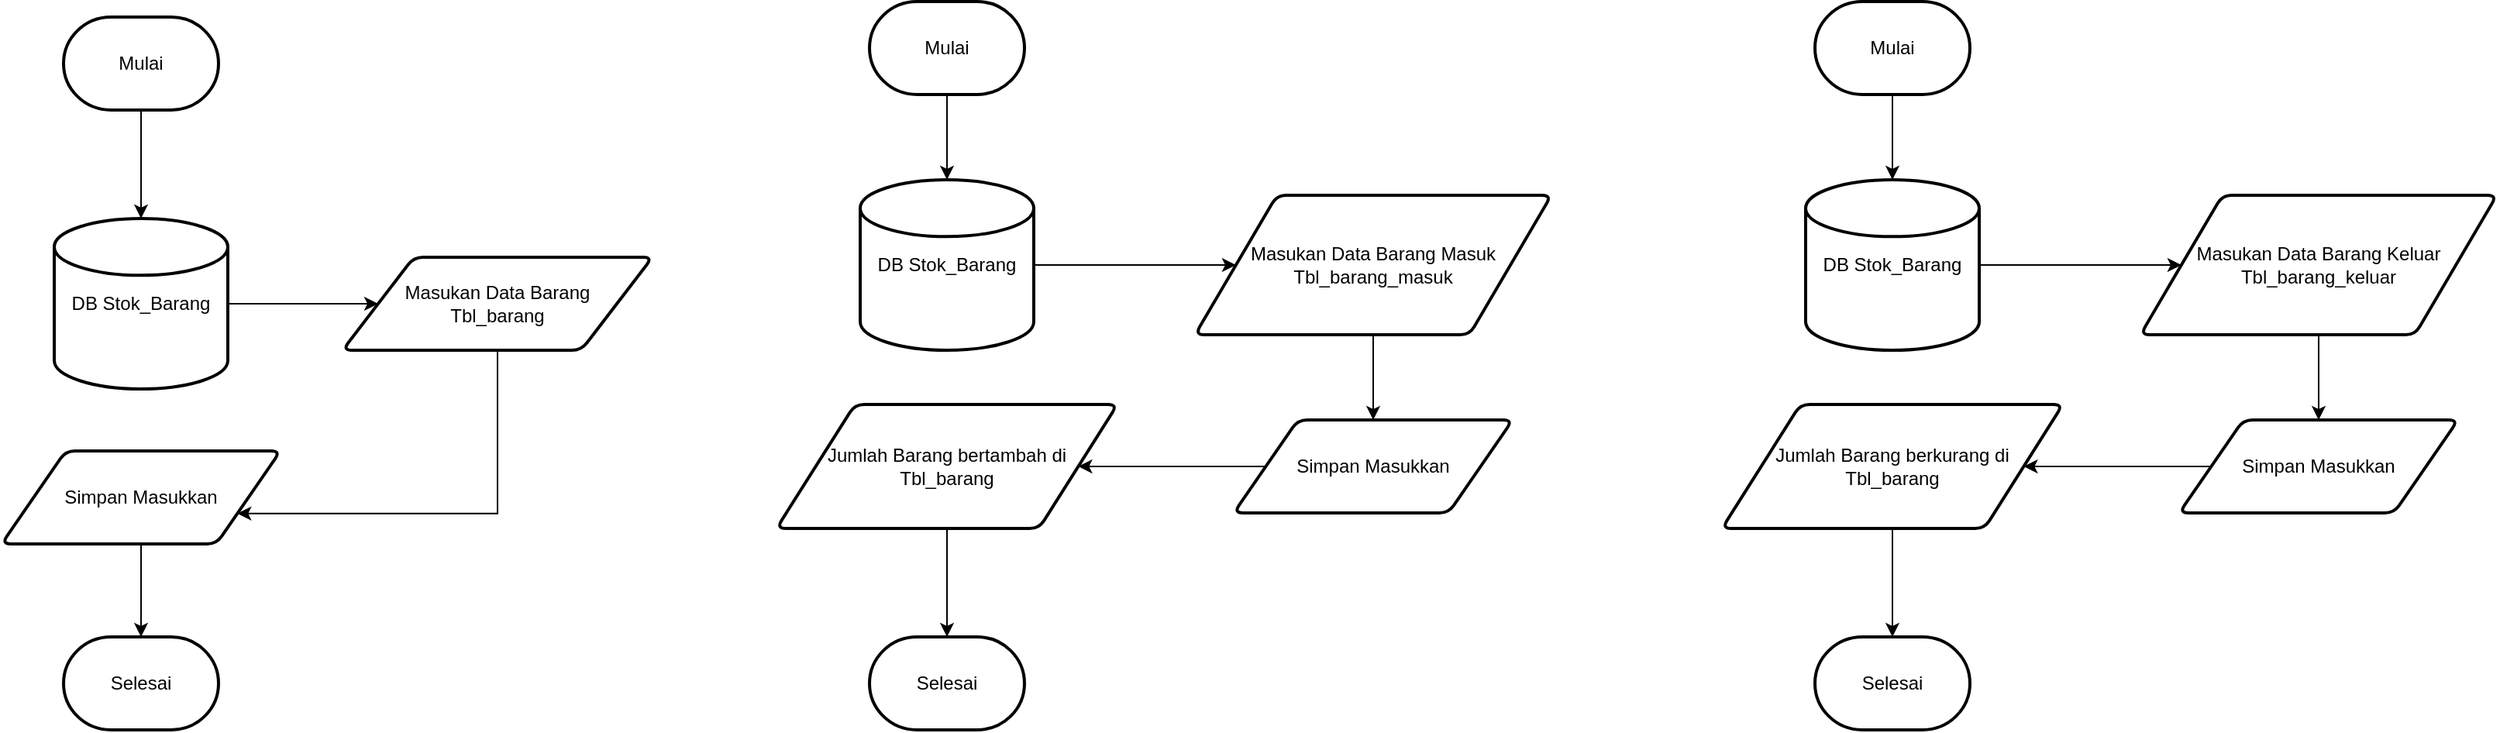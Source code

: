 <mxfile version="20.3.6" type="github">
  <diagram id="C5RBs43oDa-KdzZeNtuy" name="Page-1">
    <mxGraphModel dx="1422" dy="795" grid="1" gridSize="10" guides="1" tooltips="1" connect="1" arrows="1" fold="1" page="1" pageScale="1" pageWidth="827" pageHeight="1169" math="0" shadow="0">
      <root>
        <mxCell id="WIyWlLk6GJQsqaUBKTNV-0" />
        <mxCell id="WIyWlLk6GJQsqaUBKTNV-1" parent="WIyWlLk6GJQsqaUBKTNV-0" />
        <mxCell id="kWTvbe_bPC2LMQ7CIQXw-2" style="edgeStyle=orthogonalEdgeStyle;rounded=0;orthogonalLoop=1;jettySize=auto;html=1;entryX=0.5;entryY=0;entryDx=0;entryDy=0;entryPerimeter=0;" edge="1" parent="WIyWlLk6GJQsqaUBKTNV-1" source="kWTvbe_bPC2LMQ7CIQXw-0" target="kWTvbe_bPC2LMQ7CIQXw-4">
          <mxGeometry relative="1" as="geometry" />
        </mxCell>
        <mxCell id="kWTvbe_bPC2LMQ7CIQXw-0" value="Mulai" style="strokeWidth=2;html=1;shape=mxgraph.flowchart.terminator;whiteSpace=wrap;" vertex="1" parent="WIyWlLk6GJQsqaUBKTNV-1">
          <mxGeometry x="130" y="40" width="100" height="60" as="geometry" />
        </mxCell>
        <mxCell id="kWTvbe_bPC2LMQ7CIQXw-7" style="edgeStyle=orthogonalEdgeStyle;rounded=0;orthogonalLoop=1;jettySize=auto;html=1;entryX=1;entryY=0.75;entryDx=0;entryDy=0;" edge="1" parent="WIyWlLk6GJQsqaUBKTNV-1" source="kWTvbe_bPC2LMQ7CIQXw-1" target="kWTvbe_bPC2LMQ7CIQXw-8">
          <mxGeometry relative="1" as="geometry">
            <mxPoint x="395" y="360" as="targetPoint" />
            <Array as="points">
              <mxPoint x="410" y="360" />
            </Array>
          </mxGeometry>
        </mxCell>
        <mxCell id="kWTvbe_bPC2LMQ7CIQXw-1" value="Masukan Data Barang&lt;br&gt;Tbl_barang" style="shape=parallelogram;html=1;strokeWidth=2;perimeter=parallelogramPerimeter;whiteSpace=wrap;rounded=1;arcSize=12;size=0.23;" vertex="1" parent="WIyWlLk6GJQsqaUBKTNV-1">
          <mxGeometry x="310" y="195" width="200" height="60" as="geometry" />
        </mxCell>
        <mxCell id="kWTvbe_bPC2LMQ7CIQXw-15" style="edgeStyle=orthogonalEdgeStyle;rounded=0;orthogonalLoop=1;jettySize=auto;html=1;" edge="1" parent="WIyWlLk6GJQsqaUBKTNV-1" source="kWTvbe_bPC2LMQ7CIQXw-3" target="kWTvbe_bPC2LMQ7CIQXw-14">
          <mxGeometry relative="1" as="geometry" />
        </mxCell>
        <mxCell id="kWTvbe_bPC2LMQ7CIQXw-3" value="Masukan Data Barang Masuk&lt;br&gt;Tbl_barang_masuk" style="shape=parallelogram;html=1;strokeWidth=2;perimeter=parallelogramPerimeter;whiteSpace=wrap;rounded=1;arcSize=12;size=0.23;" vertex="1" parent="WIyWlLk6GJQsqaUBKTNV-1">
          <mxGeometry x="860" y="155" width="230" height="90" as="geometry" />
        </mxCell>
        <mxCell id="kWTvbe_bPC2LMQ7CIQXw-5" style="edgeStyle=orthogonalEdgeStyle;rounded=0;orthogonalLoop=1;jettySize=auto;html=1;entryX=0;entryY=0.5;entryDx=0;entryDy=0;" edge="1" parent="WIyWlLk6GJQsqaUBKTNV-1" source="kWTvbe_bPC2LMQ7CIQXw-4" target="kWTvbe_bPC2LMQ7CIQXw-1">
          <mxGeometry relative="1" as="geometry" />
        </mxCell>
        <mxCell id="kWTvbe_bPC2LMQ7CIQXw-4" value="DB Stok_Barang" style="strokeWidth=2;html=1;shape=mxgraph.flowchart.database;whiteSpace=wrap;" vertex="1" parent="WIyWlLk6GJQsqaUBKTNV-1">
          <mxGeometry x="124" y="170" width="112" height="110" as="geometry" />
        </mxCell>
        <mxCell id="kWTvbe_bPC2LMQ7CIQXw-6" value="Selesai" style="strokeWidth=2;html=1;shape=mxgraph.flowchart.terminator;whiteSpace=wrap;" vertex="1" parent="WIyWlLk6GJQsqaUBKTNV-1">
          <mxGeometry x="130" y="440" width="100" height="60" as="geometry" />
        </mxCell>
        <mxCell id="kWTvbe_bPC2LMQ7CIQXw-9" style="edgeStyle=orthogonalEdgeStyle;rounded=0;orthogonalLoop=1;jettySize=auto;html=1;entryX=0.5;entryY=0;entryDx=0;entryDy=0;entryPerimeter=0;" edge="1" parent="WIyWlLk6GJQsqaUBKTNV-1" source="kWTvbe_bPC2LMQ7CIQXw-8" target="kWTvbe_bPC2LMQ7CIQXw-6">
          <mxGeometry relative="1" as="geometry" />
        </mxCell>
        <mxCell id="kWTvbe_bPC2LMQ7CIQXw-8" value="Simpan Masukkan" style="shape=parallelogram;html=1;strokeWidth=2;perimeter=parallelogramPerimeter;whiteSpace=wrap;rounded=1;arcSize=12;size=0.23;" vertex="1" parent="WIyWlLk6GJQsqaUBKTNV-1">
          <mxGeometry x="90" y="320" width="180" height="60" as="geometry" />
        </mxCell>
        <mxCell id="kWTvbe_bPC2LMQ7CIQXw-12" style="edgeStyle=orthogonalEdgeStyle;rounded=0;orthogonalLoop=1;jettySize=auto;html=1;entryX=0.5;entryY=0;entryDx=0;entryDy=0;entryPerimeter=0;" edge="1" parent="WIyWlLk6GJQsqaUBKTNV-1" source="kWTvbe_bPC2LMQ7CIQXw-10" target="kWTvbe_bPC2LMQ7CIQXw-11">
          <mxGeometry relative="1" as="geometry" />
        </mxCell>
        <mxCell id="kWTvbe_bPC2LMQ7CIQXw-10" value="Mulai" style="strokeWidth=2;html=1;shape=mxgraph.flowchart.terminator;whiteSpace=wrap;" vertex="1" parent="WIyWlLk6GJQsqaUBKTNV-1">
          <mxGeometry x="650" y="30" width="100" height="60" as="geometry" />
        </mxCell>
        <mxCell id="kWTvbe_bPC2LMQ7CIQXw-13" style="edgeStyle=orthogonalEdgeStyle;rounded=0;orthogonalLoop=1;jettySize=auto;html=1;" edge="1" parent="WIyWlLk6GJQsqaUBKTNV-1" source="kWTvbe_bPC2LMQ7CIQXw-11" target="kWTvbe_bPC2LMQ7CIQXw-3">
          <mxGeometry relative="1" as="geometry" />
        </mxCell>
        <mxCell id="kWTvbe_bPC2LMQ7CIQXw-11" value="DB Stok_Barang" style="strokeWidth=2;html=1;shape=mxgraph.flowchart.database;whiteSpace=wrap;" vertex="1" parent="WIyWlLk6GJQsqaUBKTNV-1">
          <mxGeometry x="644" y="145" width="112" height="110" as="geometry" />
        </mxCell>
        <mxCell id="kWTvbe_bPC2LMQ7CIQXw-17" style="edgeStyle=orthogonalEdgeStyle;rounded=0;orthogonalLoop=1;jettySize=auto;html=1;entryX=1;entryY=0.5;entryDx=0;entryDy=0;" edge="1" parent="WIyWlLk6GJQsqaUBKTNV-1" source="kWTvbe_bPC2LMQ7CIQXw-14" target="kWTvbe_bPC2LMQ7CIQXw-16">
          <mxGeometry relative="1" as="geometry" />
        </mxCell>
        <mxCell id="kWTvbe_bPC2LMQ7CIQXw-14" value="Simpan Masukkan" style="shape=parallelogram;html=1;strokeWidth=2;perimeter=parallelogramPerimeter;whiteSpace=wrap;rounded=1;arcSize=12;size=0.23;" vertex="1" parent="WIyWlLk6GJQsqaUBKTNV-1">
          <mxGeometry x="885" y="300" width="180" height="60" as="geometry" />
        </mxCell>
        <mxCell id="kWTvbe_bPC2LMQ7CIQXw-19" style="edgeStyle=orthogonalEdgeStyle;rounded=0;orthogonalLoop=1;jettySize=auto;html=1;entryX=0.5;entryY=0;entryDx=0;entryDy=0;entryPerimeter=0;" edge="1" parent="WIyWlLk6GJQsqaUBKTNV-1" source="kWTvbe_bPC2LMQ7CIQXw-16" target="kWTvbe_bPC2LMQ7CIQXw-18">
          <mxGeometry relative="1" as="geometry" />
        </mxCell>
        <mxCell id="kWTvbe_bPC2LMQ7CIQXw-16" value="Jumlah Barang bertambah di&lt;br&gt;Tbl_barang" style="shape=parallelogram;html=1;strokeWidth=2;perimeter=parallelogramPerimeter;whiteSpace=wrap;rounded=1;arcSize=12;size=0.23;" vertex="1" parent="WIyWlLk6GJQsqaUBKTNV-1">
          <mxGeometry x="590" y="290" width="220" height="80" as="geometry" />
        </mxCell>
        <mxCell id="kWTvbe_bPC2LMQ7CIQXw-18" value="Selesai" style="strokeWidth=2;html=1;shape=mxgraph.flowchart.terminator;whiteSpace=wrap;" vertex="1" parent="WIyWlLk6GJQsqaUBKTNV-1">
          <mxGeometry x="650" y="440" width="100" height="60" as="geometry" />
        </mxCell>
        <mxCell id="kWTvbe_bPC2LMQ7CIQXw-20" style="edgeStyle=orthogonalEdgeStyle;rounded=0;orthogonalLoop=1;jettySize=auto;html=1;" edge="1" source="kWTvbe_bPC2LMQ7CIQXw-21" target="kWTvbe_bPC2LMQ7CIQXw-27" parent="WIyWlLk6GJQsqaUBKTNV-1">
          <mxGeometry relative="1" as="geometry" />
        </mxCell>
        <mxCell id="kWTvbe_bPC2LMQ7CIQXw-21" value="Masukan Data Barang Keluar&lt;br&gt;Tbl_barang_keluar" style="shape=parallelogram;html=1;strokeWidth=2;perimeter=parallelogramPerimeter;whiteSpace=wrap;rounded=1;arcSize=12;size=0.23;" vertex="1" parent="WIyWlLk6GJQsqaUBKTNV-1">
          <mxGeometry x="1470" y="155" width="230" height="90" as="geometry" />
        </mxCell>
        <mxCell id="kWTvbe_bPC2LMQ7CIQXw-22" style="edgeStyle=orthogonalEdgeStyle;rounded=0;orthogonalLoop=1;jettySize=auto;html=1;entryX=0.5;entryY=0;entryDx=0;entryDy=0;entryPerimeter=0;" edge="1" source="kWTvbe_bPC2LMQ7CIQXw-23" target="kWTvbe_bPC2LMQ7CIQXw-25" parent="WIyWlLk6GJQsqaUBKTNV-1">
          <mxGeometry relative="1" as="geometry" />
        </mxCell>
        <mxCell id="kWTvbe_bPC2LMQ7CIQXw-23" value="Mulai" style="strokeWidth=2;html=1;shape=mxgraph.flowchart.terminator;whiteSpace=wrap;" vertex="1" parent="WIyWlLk6GJQsqaUBKTNV-1">
          <mxGeometry x="1260" y="30" width="100" height="60" as="geometry" />
        </mxCell>
        <mxCell id="kWTvbe_bPC2LMQ7CIQXw-24" style="edgeStyle=orthogonalEdgeStyle;rounded=0;orthogonalLoop=1;jettySize=auto;html=1;" edge="1" source="kWTvbe_bPC2LMQ7CIQXw-25" target="kWTvbe_bPC2LMQ7CIQXw-21" parent="WIyWlLk6GJQsqaUBKTNV-1">
          <mxGeometry relative="1" as="geometry" />
        </mxCell>
        <mxCell id="kWTvbe_bPC2LMQ7CIQXw-25" value="DB Stok_Barang" style="strokeWidth=2;html=1;shape=mxgraph.flowchart.database;whiteSpace=wrap;" vertex="1" parent="WIyWlLk6GJQsqaUBKTNV-1">
          <mxGeometry x="1254" y="145" width="112" height="110" as="geometry" />
        </mxCell>
        <mxCell id="kWTvbe_bPC2LMQ7CIQXw-26" style="edgeStyle=orthogonalEdgeStyle;rounded=0;orthogonalLoop=1;jettySize=auto;html=1;entryX=1;entryY=0.5;entryDx=0;entryDy=0;" edge="1" source="kWTvbe_bPC2LMQ7CIQXw-27" target="kWTvbe_bPC2LMQ7CIQXw-29" parent="WIyWlLk6GJQsqaUBKTNV-1">
          <mxGeometry relative="1" as="geometry" />
        </mxCell>
        <mxCell id="kWTvbe_bPC2LMQ7CIQXw-27" value="Simpan Masukkan" style="shape=parallelogram;html=1;strokeWidth=2;perimeter=parallelogramPerimeter;whiteSpace=wrap;rounded=1;arcSize=12;size=0.23;" vertex="1" parent="WIyWlLk6GJQsqaUBKTNV-1">
          <mxGeometry x="1495" y="300" width="180" height="60" as="geometry" />
        </mxCell>
        <mxCell id="kWTvbe_bPC2LMQ7CIQXw-28" style="edgeStyle=orthogonalEdgeStyle;rounded=0;orthogonalLoop=1;jettySize=auto;html=1;entryX=0.5;entryY=0;entryDx=0;entryDy=0;entryPerimeter=0;" edge="1" source="kWTvbe_bPC2LMQ7CIQXw-29" target="kWTvbe_bPC2LMQ7CIQXw-30" parent="WIyWlLk6GJQsqaUBKTNV-1">
          <mxGeometry relative="1" as="geometry" />
        </mxCell>
        <mxCell id="kWTvbe_bPC2LMQ7CIQXw-29" value="Jumlah Barang berkurang di&lt;br&gt;Tbl_barang" style="shape=parallelogram;html=1;strokeWidth=2;perimeter=parallelogramPerimeter;whiteSpace=wrap;rounded=1;arcSize=12;size=0.23;" vertex="1" parent="WIyWlLk6GJQsqaUBKTNV-1">
          <mxGeometry x="1200" y="290" width="220" height="80" as="geometry" />
        </mxCell>
        <mxCell id="kWTvbe_bPC2LMQ7CIQXw-30" value="Selesai" style="strokeWidth=2;html=1;shape=mxgraph.flowchart.terminator;whiteSpace=wrap;" vertex="1" parent="WIyWlLk6GJQsqaUBKTNV-1">
          <mxGeometry x="1260" y="440" width="100" height="60" as="geometry" />
        </mxCell>
      </root>
    </mxGraphModel>
  </diagram>
</mxfile>
